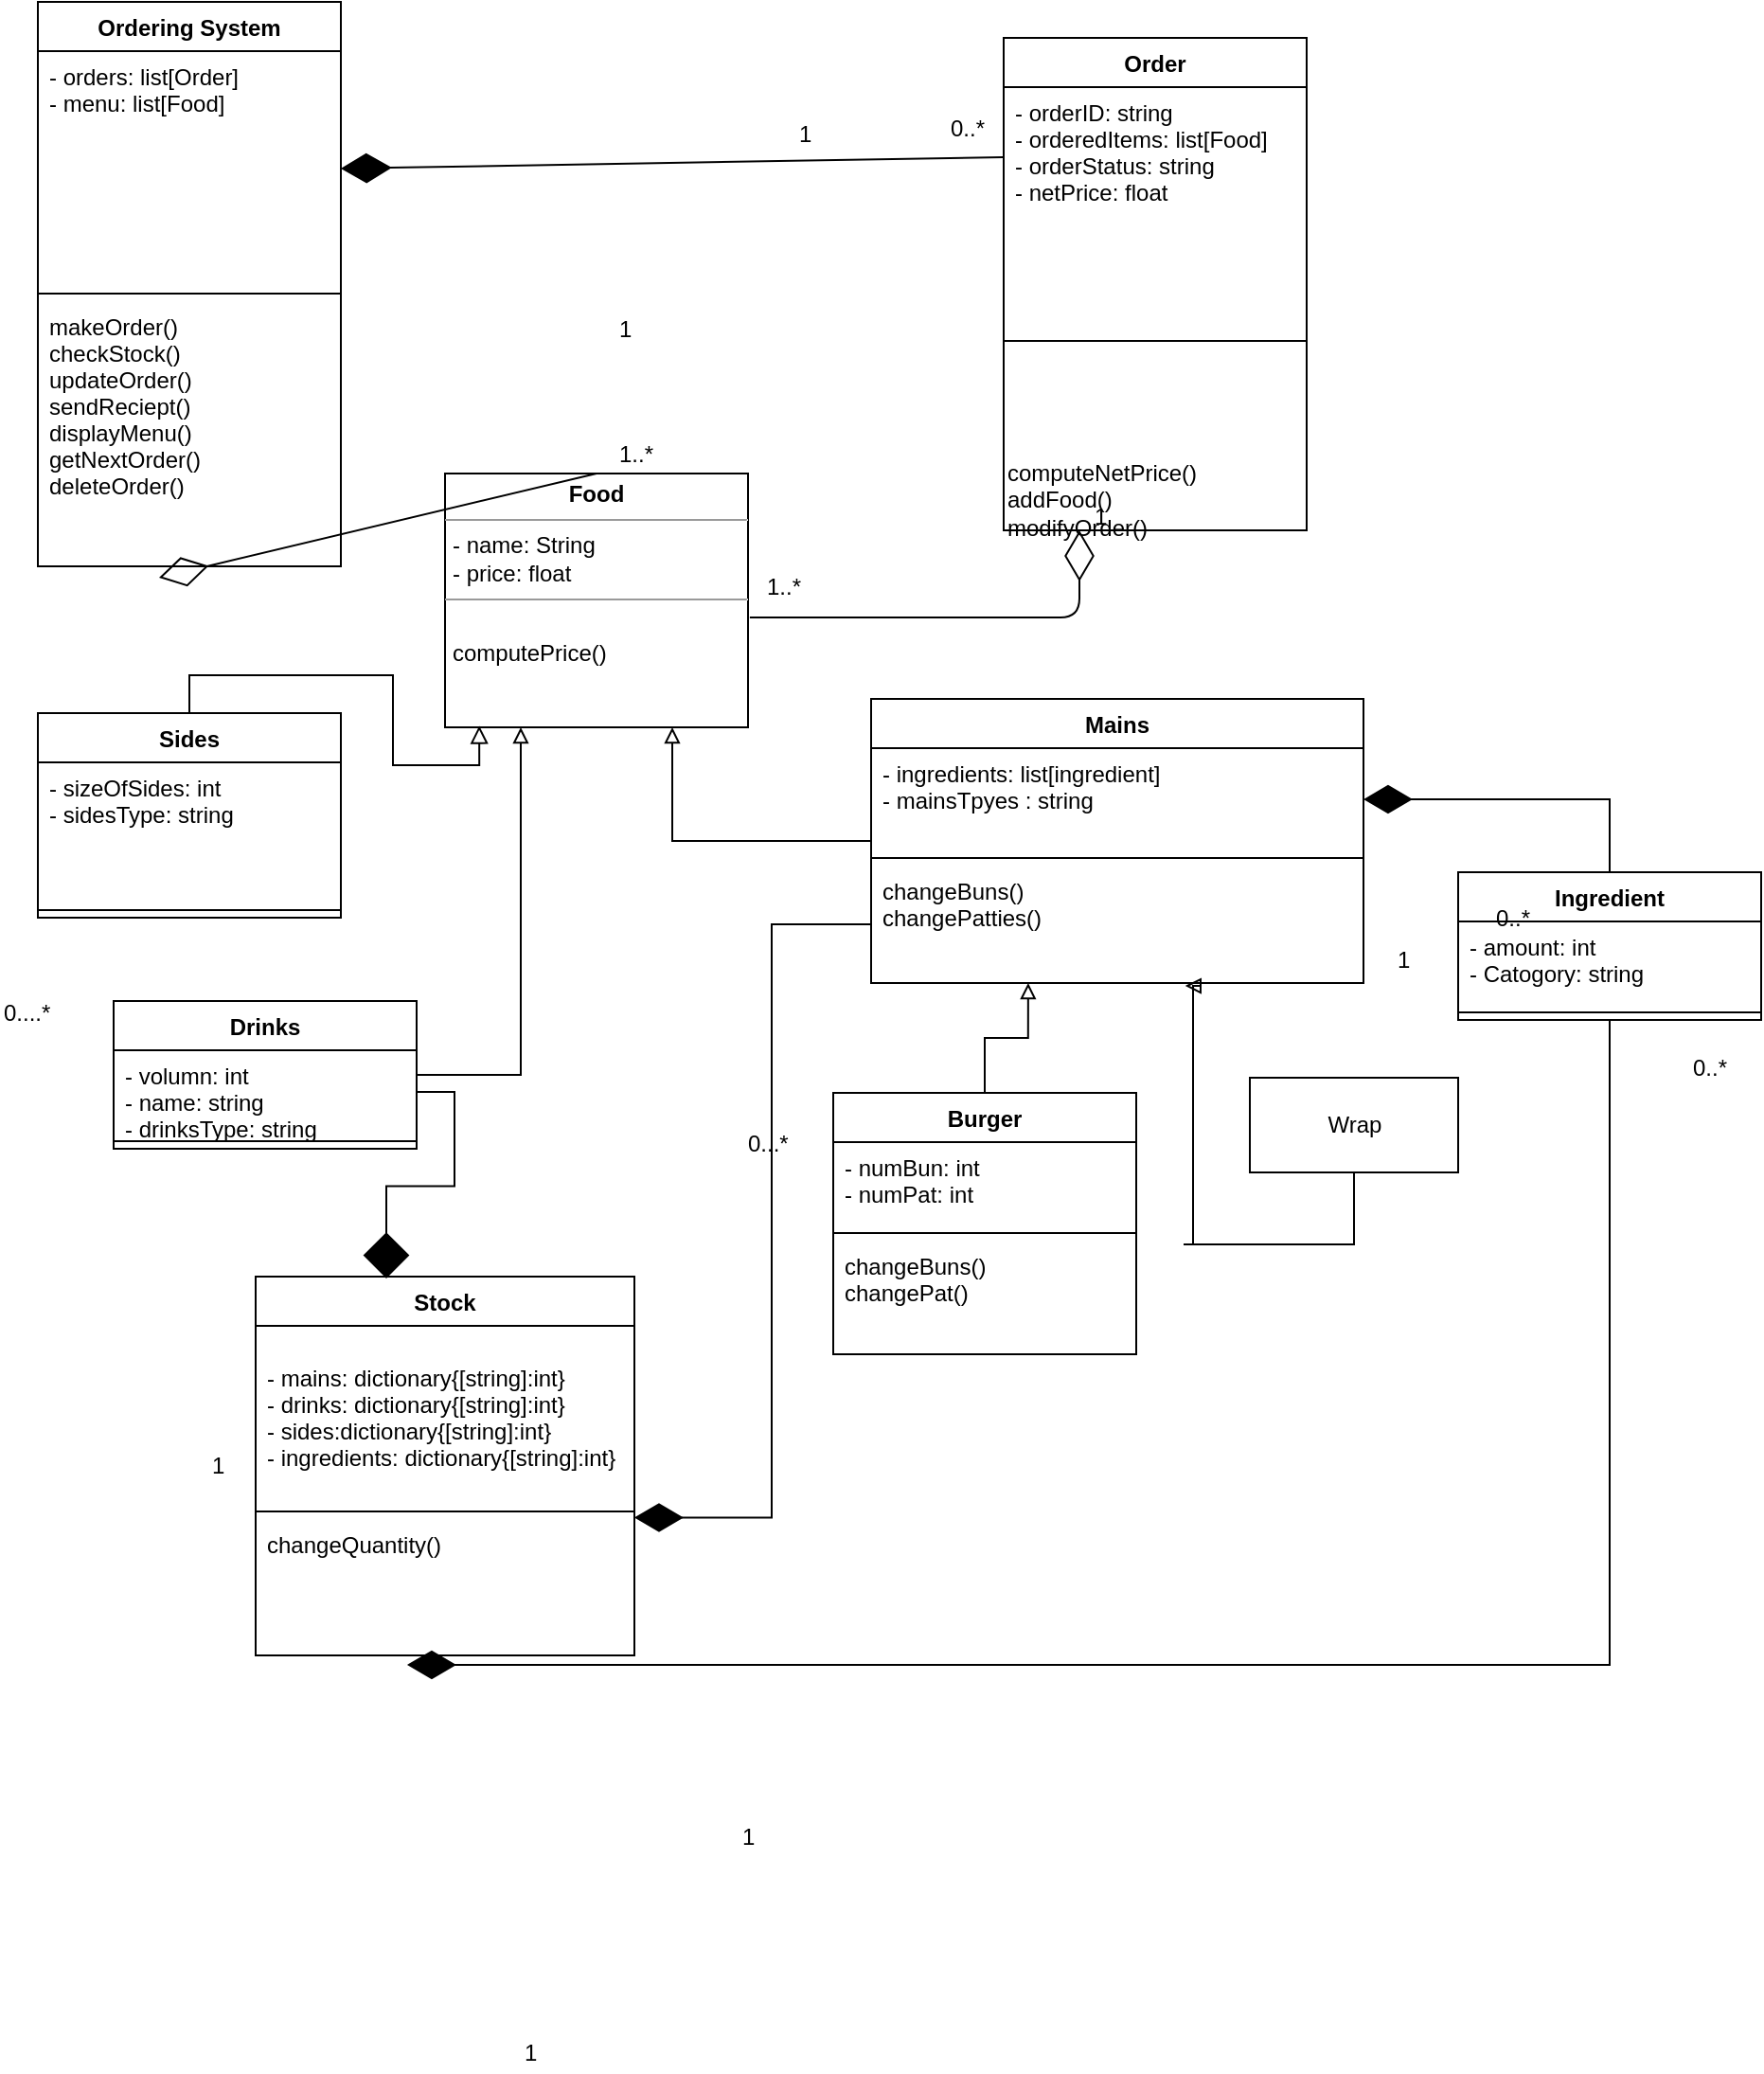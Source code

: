 <mxfile version="10.5.9" type="device"><diagram id="5gytXOl6D4iDugRrKdXu" name="Page-1"><mxGraphModel dx="335" dy="670" grid="1" gridSize="10" guides="1" tooltips="1" connect="1" arrows="1" fold="1" page="1" pageScale="1" pageWidth="827" pageHeight="1169" math="0" shadow="0"><root><mxCell id="0"/><mxCell id="1" parent="0"/><mxCell id="aKEfg9Bj62z_3khP71J6-56" style="edgeStyle=orthogonalEdgeStyle;rounded=0;orthogonalLoop=1;jettySize=auto;html=1;entryX=0.75;entryY=1;entryDx=0;entryDy=0;endArrow=block;endFill=0;" parent="1" source="aKEfg9Bj62z_3khP71J6-57" target="aKEfg9Bj62z_3khP71J6-88" edge="1"><mxGeometry relative="1" as="geometry"/></mxCell><mxCell id="aKEfg9Bj62z_3khP71J6-57" value="Mains" style="swimlane;fontStyle=1;align=center;verticalAlign=top;childLayout=stackLayout;horizontal=1;startSize=26;horizontalStack=0;resizeParent=1;resizeParentMax=0;resizeLast=0;collapsible=1;marginBottom=0;" parent="1" vertex="1"><mxGeometry x="1850" y="1235" width="260" height="150" as="geometry"/></mxCell><mxCell id="aKEfg9Bj62z_3khP71J6-58" value="- ingredients: list[ingredient]&#10;- mainsTpyes : string" style="text;strokeColor=none;fillColor=none;align=left;verticalAlign=top;spacingLeft=4;spacingRight=4;overflow=hidden;rotatable=0;points=[[0,0.5],[1,0.5]];portConstraint=eastwest;" parent="aKEfg9Bj62z_3khP71J6-57" vertex="1"><mxGeometry y="26" width="260" height="54" as="geometry"/></mxCell><mxCell id="aKEfg9Bj62z_3khP71J6-59" value="" style="line;strokeWidth=1;fillColor=none;align=left;verticalAlign=middle;spacingTop=-1;spacingLeft=3;spacingRight=3;rotatable=0;labelPosition=right;points=[];portConstraint=eastwest;" parent="aKEfg9Bj62z_3khP71J6-57" vertex="1"><mxGeometry y="80" width="260" height="8" as="geometry"/></mxCell><mxCell id="aKEfg9Bj62z_3khP71J6-60" value="changeBuns()&#10;changePatties()&#10;&#10;" style="text;strokeColor=none;fillColor=none;align=left;verticalAlign=top;spacingLeft=4;spacingRight=4;overflow=hidden;rotatable=0;points=[[0,0.5],[1,0.5]];portConstraint=eastwest;" parent="aKEfg9Bj62z_3khP71J6-57" vertex="1"><mxGeometry y="88" width="260" height="62" as="geometry"/></mxCell><mxCell id="aKEfg9Bj62z_3khP71J6-61" style="edgeStyle=orthogonalEdgeStyle;rounded=0;orthogonalLoop=1;jettySize=auto;html=1;entryX=0.25;entryY=1;entryDx=0;entryDy=0;endArrow=block;endFill=0;" parent="1" source="aKEfg9Bj62z_3khP71J6-62" target="aKEfg9Bj62z_3khP71J6-88" edge="1"><mxGeometry relative="1" as="geometry"/></mxCell><mxCell id="aKEfg9Bj62z_3khP71J6-62" value="Drinks" style="swimlane;fontStyle=1;align=center;verticalAlign=top;childLayout=stackLayout;horizontal=1;startSize=26;horizontalStack=0;resizeParent=1;resizeParentMax=0;resizeLast=0;collapsible=1;marginBottom=0;" parent="1" vertex="1"><mxGeometry x="1450" y="1394.5" width="160" height="78" as="geometry"/></mxCell><mxCell id="aKEfg9Bj62z_3khP71J6-63" value="- volumn: int&#10;- name: string&#10;- drinksType: string" style="text;strokeColor=none;fillColor=none;align=left;verticalAlign=top;spacingLeft=4;spacingRight=4;overflow=hidden;rotatable=0;points=[[0,0.5],[1,0.5]];portConstraint=eastwest;" parent="aKEfg9Bj62z_3khP71J6-62" vertex="1"><mxGeometry y="26" width="160" height="44" as="geometry"/></mxCell><mxCell id="aKEfg9Bj62z_3khP71J6-64" value="" style="line;strokeWidth=1;fillColor=none;align=left;verticalAlign=middle;spacingTop=-1;spacingLeft=3;spacingRight=3;rotatable=0;labelPosition=right;points=[];portConstraint=eastwest;" parent="aKEfg9Bj62z_3khP71J6-62" vertex="1"><mxGeometry y="70" width="160" height="8" as="geometry"/></mxCell><mxCell id="aKEfg9Bj62z_3khP71J6-74" style="edgeStyle=orthogonalEdgeStyle;rounded=0;orthogonalLoop=1;jettySize=auto;html=1;entryX=0.319;entryY=1;entryDx=0;entryDy=0;entryPerimeter=0;endArrow=block;endFill=0;exitX=0.5;exitY=0;exitDx=0;exitDy=0;" parent="1" source="aKEfg9Bj62z_3khP71J6-156" target="aKEfg9Bj62z_3khP71J6-60" edge="1"><mxGeometry relative="1" as="geometry"><mxPoint x="1935" y="1625.5" as="sourcePoint"/></mxGeometry></mxCell><mxCell id="aKEfg9Bj62z_3khP71J6-76" style="edgeStyle=orthogonalEdgeStyle;rounded=0;orthogonalLoop=1;jettySize=auto;html=1;entryX=0.638;entryY=1.024;entryDx=0;entryDy=0;entryPerimeter=0;endArrow=block;endFill=0;" parent="1" source="aKEfg9Bj62z_3khP71J6-77" target="aKEfg9Bj62z_3khP71J6-60" edge="1"><mxGeometry relative="1" as="geometry"><Array as="points"><mxPoint x="2015" y="1523"/><mxPoint x="2020" y="1523"/><mxPoint x="2020" y="1483"/></Array></mxGeometry></mxCell><mxCell id="aKEfg9Bj62z_3khP71J6-77" value="Wrap" style="html=1;" parent="1" vertex="1"><mxGeometry x="2050" y="1435" width="110" height="50" as="geometry"/></mxCell><mxCell id="aKEfg9Bj62z_3khP71J6-80" value="Order" style="swimlane;fontStyle=1;align=center;verticalAlign=top;childLayout=stackLayout;horizontal=1;startSize=26;horizontalStack=0;resizeParent=1;resizeParentMax=0;resizeLast=0;collapsible=1;marginBottom=0;" parent="1" vertex="1"><mxGeometry x="1920" y="886" width="160" height="260" as="geometry"/></mxCell><mxCell id="aKEfg9Bj62z_3khP71J6-81" value="- orderID: string&#10;- orderedItems: list[Food]&#10;- orderStatus: string&#10;- netPrice: float&#10;" style="text;strokeColor=none;fillColor=none;align=left;verticalAlign=top;spacingLeft=4;spacingRight=4;overflow=hidden;rotatable=0;points=[[0,0.5],[1,0.5]];portConstraint=eastwest;" parent="aKEfg9Bj62z_3khP71J6-80" vertex="1"><mxGeometry y="26" width="160" height="74" as="geometry"/></mxCell><mxCell id="aKEfg9Bj62z_3khP71J6-82" value="" style="line;strokeWidth=1;fillColor=none;align=left;verticalAlign=middle;spacingTop=-1;spacingLeft=3;spacingRight=3;rotatable=0;labelPosition=right;points=[];portConstraint=eastwest;" parent="aKEfg9Bj62z_3khP71J6-80" vertex="1"><mxGeometry y="100" width="160" height="120" as="geometry"/></mxCell><mxCell id="aKEfg9Bj62z_3khP71J6-182" value="computeNetPrice()&lt;br&gt;addFood()&lt;br&gt;modifyOrder()&lt;br&gt;" style="text;html=1;resizable=0;points=[];autosize=1;align=left;verticalAlign=top;spacingTop=-4;" parent="aKEfg9Bj62z_3khP71J6-80" vertex="1"><mxGeometry y="220" width="160" height="40" as="geometry"/></mxCell><mxCell id="aKEfg9Bj62z_3khP71J6-88" value="&lt;p style=&quot;margin: 0px ; margin-top: 4px ; text-align: center&quot;&gt;&lt;b&gt;Food&lt;/b&gt;&lt;/p&gt;&lt;hr size=&quot;1&quot;&gt;&lt;p style=&quot;margin: 0px ; margin-left: 4px&quot;&gt;- name: String&lt;/p&gt;&lt;p style=&quot;margin: 0px ; margin-left: 4px&quot;&gt;- price: float&lt;/p&gt;&lt;hr size=&quot;1&quot;&gt;&lt;p style=&quot;margin: 0px ; margin-left: 4px&quot;&gt;&lt;br&gt;&lt;/p&gt;&lt;p style=&quot;margin: 0px ; margin-left: 4px&quot;&gt;computePrice()&lt;br&gt;&lt;/p&gt;&lt;div&gt;&lt;br&gt;&lt;/div&gt;" style="verticalAlign=top;align=left;overflow=fill;fontSize=12;fontFamily=Helvetica;html=1;" parent="1" vertex="1"><mxGeometry x="1625" y="1116" width="160" height="134" as="geometry"/></mxCell><mxCell id="aKEfg9Bj62z_3khP71J6-93" value="1&lt;br&gt;" style="text;html=1;resizable=0;points=[];autosize=1;align=left;verticalAlign=top;spacingTop=-4;" parent="1" vertex="1"><mxGeometry x="1966" y="1129" width="20" height="20" as="geometry"/></mxCell><mxCell id="aKEfg9Bj62z_3khP71J6-95" value="" style="endArrow=diamondThin;endFill=0;endSize=24;html=1;exitX=0.5;exitY=0;exitDx=0;exitDy=0;entryX=0.4;entryY=1.043;entryDx=0;entryDy=0;entryPerimeter=0;" parent="1" source="aKEfg9Bj62z_3khP71J6-88" target="aKEfg9Bj62z_3khP71J6-180" edge="1"><mxGeometry width="160" relative="1" as="geometry"><mxPoint x="1622" y="1066" as="sourcePoint"/><mxPoint x="1705" y="988" as="targetPoint"/></mxGeometry></mxCell><mxCell id="aKEfg9Bj62z_3khP71J6-97" value="0..*" style="text;html=1;resizable=0;points=[];autosize=1;align=left;verticalAlign=top;spacingTop=-4;" parent="1" vertex="1"><mxGeometry x="1890" y="924" width="30" height="20" as="geometry"/></mxCell><mxCell id="aKEfg9Bj62z_3khP71J6-99" value="1" style="text;html=1;resizable=0;points=[];autosize=1;align=left;verticalAlign=top;spacingTop=-4;" parent="1" vertex="1"><mxGeometry x="1715" y="1030" width="20" height="20" as="geometry"/></mxCell><mxCell id="aKEfg9Bj62z_3khP71J6-100" value="1..*" style="text;html=1;resizable=0;points=[];autosize=1;align=left;verticalAlign=top;spacingTop=-4;" parent="1" vertex="1"><mxGeometry x="1715" y="1096" width="30" height="20" as="geometry"/></mxCell><mxCell id="aKEfg9Bj62z_3khP71J6-110" value="" style="endArrow=diamondThin;endFill=0;endSize=24;html=1;exitX=1.006;exitY=0.567;exitDx=0;exitDy=0;exitPerimeter=0;entryX=0.25;entryY=1;entryDx=0;entryDy=0;" parent="1" source="aKEfg9Bj62z_3khP71J6-88" target="aKEfg9Bj62z_3khP71J6-80" edge="1"><mxGeometry width="160" relative="1" as="geometry"><mxPoint x="1970" y="1183" as="sourcePoint"/><mxPoint x="1970" y="1010" as="targetPoint"/><Array as="points"><mxPoint x="1960" y="1192"/></Array></mxGeometry></mxCell><mxCell id="aKEfg9Bj62z_3khP71J6-112" value="" style="endArrow=diamondThin;endFill=1;endSize=24;html=1;exitX=0;exitY=0.601;exitDx=0;exitDy=0;entryX=1;entryY=0.5;entryDx=0;entryDy=0;exitPerimeter=0;" parent="1" edge="1" target="aKEfg9Bj62z_3khP71J6-178"><mxGeometry width="160" relative="1" as="geometry"><mxPoint x="1920" y="949" as="sourcePoint"/><mxPoint x="1790" y="950.667" as="targetPoint"/></mxGeometry></mxCell><mxCell id="aKEfg9Bj62z_3khP71J6-171" style="edgeStyle=orthogonalEdgeStyle;rounded=0;orthogonalLoop=1;jettySize=auto;html=1;exitX=0.5;exitY=0;exitDx=0;exitDy=0;endArrow=block;endFill=0;endSize=7;strokeWidth=1;jumpSize=6;startSize=6;entryX=0.113;entryY=0.994;entryDx=0;entryDy=0;entryPerimeter=0;" parent="1" source="aKEfg9Bj62z_3khP71J6-113" target="aKEfg9Bj62z_3khP71J6-88" edge="1"><mxGeometry relative="1" as="geometry"><mxPoint x="1650" y="1240" as="targetPoint"/></mxGeometry></mxCell><mxCell id="aKEfg9Bj62z_3khP71J6-113" value="Sides" style="swimlane;fontStyle=1;align=center;verticalAlign=top;childLayout=stackLayout;horizontal=1;startSize=26;horizontalStack=0;resizeParent=1;resizeParentMax=0;resizeLast=0;collapsible=1;marginBottom=0;" parent="1" vertex="1"><mxGeometry x="1410" y="1242.5" width="160" height="108" as="geometry"/></mxCell><mxCell id="aKEfg9Bj62z_3khP71J6-114" value="- sizeOfSides: int&#10;- sidesType: string&#10;" style="text;strokeColor=none;fillColor=none;align=left;verticalAlign=top;spacingLeft=4;spacingRight=4;overflow=hidden;rotatable=0;points=[[0,0.5],[1,0.5]];portConstraint=eastwest;" parent="aKEfg9Bj62z_3khP71J6-113" vertex="1"><mxGeometry y="26" width="160" height="74" as="geometry"/></mxCell><mxCell id="aKEfg9Bj62z_3khP71J6-115" value="" style="line;strokeWidth=1;fillColor=none;align=left;verticalAlign=middle;spacingTop=-1;spacingLeft=3;spacingRight=3;rotatable=0;labelPosition=right;points=[];portConstraint=eastwest;" parent="aKEfg9Bj62z_3khP71J6-113" vertex="1"><mxGeometry y="100" width="160" height="8" as="geometry"/></mxCell><mxCell id="aKEfg9Bj62z_3khP71J6-117" value="Stock" style="swimlane;fontStyle=1;align=center;verticalAlign=top;childLayout=stackLayout;horizontal=1;startSize=26;horizontalStack=0;resizeParent=1;resizeParentMax=0;resizeLast=0;collapsible=1;marginBottom=0;" parent="1" vertex="1"><mxGeometry x="1525" y="1540" width="200" height="200" as="geometry"/></mxCell><mxCell id="aKEfg9Bj62z_3khP71J6-118" value="&#10;- mains: dictionary{[string]:int}&#10;- drinks: dictionary{[string]:int}&#10;- sides:dictionary{[string]:int}&#10;- ingredients: dictionary{[string]:int}&#10;&#10;" style="text;strokeColor=none;fillColor=none;align=left;verticalAlign=top;spacingLeft=4;spacingRight=4;overflow=hidden;rotatable=0;points=[[0,0.5],[1,0.5]];portConstraint=eastwest;" parent="aKEfg9Bj62z_3khP71J6-117" vertex="1"><mxGeometry y="26" width="200" height="94" as="geometry"/></mxCell><mxCell id="aKEfg9Bj62z_3khP71J6-119" value="" style="line;strokeWidth=1;fillColor=none;align=left;verticalAlign=middle;spacingTop=-1;spacingLeft=3;spacingRight=3;rotatable=0;labelPosition=right;points=[];portConstraint=eastwest;" parent="aKEfg9Bj62z_3khP71J6-117" vertex="1"><mxGeometry y="120" width="200" height="8" as="geometry"/></mxCell><mxCell id="aKEfg9Bj62z_3khP71J6-120" value="changeQuantity()&#10;" style="text;strokeColor=none;fillColor=none;align=left;verticalAlign=top;spacingLeft=4;spacingRight=4;overflow=hidden;rotatable=0;points=[[0,0.5],[1,0.5]];portConstraint=eastwest;" parent="aKEfg9Bj62z_3khP71J6-117" vertex="1"><mxGeometry y="128" width="200" height="72" as="geometry"/></mxCell><mxCell id="aKEfg9Bj62z_3khP71J6-155" style="edgeStyle=orthogonalEdgeStyle;rounded=0;orthogonalLoop=1;jettySize=auto;html=1;entryX=1;entryY=0.5;entryDx=0;entryDy=0;endArrow=diamondThin;endFill=1;strokeWidth=1;endSize=23;" parent="1" source="aKEfg9Bj62z_3khP71J6-129" target="aKEfg9Bj62z_3khP71J6-58" edge="1"><mxGeometry relative="1" as="geometry"/></mxCell><mxCell id="aKEfg9Bj62z_3khP71J6-168" style="edgeStyle=orthogonalEdgeStyle;rounded=0;orthogonalLoop=1;jettySize=auto;html=1;entryX=0.4;entryY=1.069;entryDx=0;entryDy=0;entryPerimeter=0;endArrow=diamondThin;endFill=1;endSize=23;strokeWidth=1;" parent="1" source="aKEfg9Bj62z_3khP71J6-129" target="aKEfg9Bj62z_3khP71J6-120" edge="1"><mxGeometry relative="1" as="geometry"/></mxCell><mxCell id="aKEfg9Bj62z_3khP71J6-129" value="Ingredient" style="swimlane;fontStyle=1;align=center;verticalAlign=top;childLayout=stackLayout;horizontal=1;startSize=26;horizontalStack=0;resizeParent=1;resizeParentMax=0;resizeLast=0;collapsible=1;marginBottom=0;" parent="1" vertex="1"><mxGeometry x="2160" y="1326.5" width="160" height="78" as="geometry"/></mxCell><mxCell id="aKEfg9Bj62z_3khP71J6-130" value="- amount: int&#10;- Catogory: string&#10;" style="text;strokeColor=none;fillColor=none;align=left;verticalAlign=top;spacingLeft=4;spacingRight=4;overflow=hidden;rotatable=0;points=[[0,0.5],[1,0.5]];portConstraint=eastwest;" parent="aKEfg9Bj62z_3khP71J6-129" vertex="1"><mxGeometry y="26" width="160" height="44" as="geometry"/></mxCell><mxCell id="aKEfg9Bj62z_3khP71J6-131" value="" style="line;strokeWidth=1;fillColor=none;align=left;verticalAlign=middle;spacingTop=-1;spacingLeft=3;spacingRight=3;rotatable=0;labelPosition=right;points=[];portConstraint=eastwest;" parent="aKEfg9Bj62z_3khP71J6-129" vertex="1"><mxGeometry y="70" width="160" height="8" as="geometry"/></mxCell><mxCell id="aKEfg9Bj62z_3khP71J6-156" value="Burger" style="swimlane;fontStyle=1;align=center;verticalAlign=top;childLayout=stackLayout;horizontal=1;startSize=26;horizontalStack=0;resizeParent=1;resizeParentMax=0;resizeLast=0;collapsible=1;marginBottom=0;" parent="1" vertex="1"><mxGeometry x="1830" y="1443" width="160" height="138" as="geometry"><mxRectangle y="26" width="160" height="40" as="alternateBounds"/></mxGeometry></mxCell><mxCell id="aKEfg9Bj62z_3khP71J6-157" value="- numBun: int&#10;- numPat: int&#10;&#10;" style="text;strokeColor=none;fillColor=none;align=left;verticalAlign=top;spacingLeft=4;spacingRight=4;overflow=hidden;rotatable=0;points=[[0,0.5],[1,0.5]];portConstraint=eastwest;" parent="aKEfg9Bj62z_3khP71J6-156" vertex="1"><mxGeometry y="26" width="160" height="44" as="geometry"/></mxCell><mxCell id="aKEfg9Bj62z_3khP71J6-158" value="" style="line;strokeWidth=1;fillColor=none;align=left;verticalAlign=middle;spacingTop=-1;spacingLeft=3;spacingRight=3;rotatable=0;labelPosition=right;points=[];portConstraint=eastwest;" parent="aKEfg9Bj62z_3khP71J6-156" vertex="1"><mxGeometry y="70" width="160" height="8" as="geometry"/></mxCell><mxCell id="aKEfg9Bj62z_3khP71J6-159" value="changeBuns()&#10;changePat()" style="text;strokeColor=none;fillColor=none;align=left;verticalAlign=top;spacingLeft=4;spacingRight=4;overflow=hidden;rotatable=0;points=[[0,0.5],[1,0.5]];portConstraint=eastwest;" parent="aKEfg9Bj62z_3khP71J6-156" vertex="1"><mxGeometry y="78" width="160" height="60" as="geometry"/></mxCell><mxCell id="aKEfg9Bj62z_3khP71J6-167" style="edgeStyle=orthogonalEdgeStyle;rounded=0;orthogonalLoop=1;jettySize=auto;html=1;entryX=1;entryY=1.077;entryDx=0;entryDy=0;entryPerimeter=0;endArrow=diamondThin;endFill=1;endSize=23;strokeWidth=1;" parent="1" source="aKEfg9Bj62z_3khP71J6-60" target="aKEfg9Bj62z_3khP71J6-118" edge="1"><mxGeometry relative="1" as="geometry"/></mxCell><mxCell id="aKEfg9Bj62z_3khP71J6-177" value="Ordering System&#10;&#10;" style="swimlane;fontStyle=1;align=center;verticalAlign=top;childLayout=stackLayout;horizontal=1;startSize=26;horizontalStack=0;resizeParent=1;resizeParentMax=0;resizeLast=0;collapsible=1;marginBottom=0;" parent="1" vertex="1"><mxGeometry x="1410" y="867" width="160" height="298" as="geometry"/></mxCell><mxCell id="aKEfg9Bj62z_3khP71J6-178" value="- orders: list[Order]&#10;- menu: list[Food]&#10;&#10;" style="text;strokeColor=none;fillColor=none;align=left;verticalAlign=top;spacingLeft=4;spacingRight=4;overflow=hidden;rotatable=0;points=[[0,0.5],[1,0.5]];portConstraint=eastwest;" parent="aKEfg9Bj62z_3khP71J6-177" vertex="1"><mxGeometry y="26" width="160" height="124" as="geometry"/></mxCell><mxCell id="aKEfg9Bj62z_3khP71J6-179" value="" style="line;strokeWidth=1;fillColor=none;align=left;verticalAlign=middle;spacingTop=-1;spacingLeft=3;spacingRight=3;rotatable=0;labelPosition=right;points=[];portConstraint=eastwest;" parent="aKEfg9Bj62z_3khP71J6-177" vertex="1"><mxGeometry y="150" width="160" height="8" as="geometry"/></mxCell><mxCell id="aKEfg9Bj62z_3khP71J6-180" value="makeOrder()&#10;checkStock()&#10;updateOrder()&#10;sendReciept()&#10;displayMenu()&#10;getNextOrder()&#10;deleteOrder()&#10;&#10;" style="text;strokeColor=none;fillColor=none;align=left;verticalAlign=top;spacingLeft=4;spacingRight=4;overflow=hidden;rotatable=0;points=[[0,0.5],[1,0.5]];portConstraint=eastwest;" parent="aKEfg9Bj62z_3khP71J6-177" vertex="1"><mxGeometry y="158" width="160" height="140" as="geometry"/></mxCell><mxCell id="aKEfg9Bj62z_3khP71J6-190" value="1" style="text;html=1;resizable=0;points=[];autosize=1;align=left;verticalAlign=top;spacingTop=-4;" parent="1" vertex="1"><mxGeometry x="1500" y="1630" width="20" height="20" as="geometry"/></mxCell><mxCell id="aKEfg9Bj62z_3khP71J6-191" value="1" style="text;html=1;resizable=0;points=[];autosize=1;align=left;verticalAlign=top;spacingTop=-4;" parent="1" vertex="1"><mxGeometry x="1780" y="1826" width="20" height="20" as="geometry"/></mxCell><mxCell id="aKEfg9Bj62z_3khP71J6-195" value="0....*" style="text;html=1;resizable=0;points=[];autosize=1;align=left;verticalAlign=top;spacingTop=-4;" parent="1" vertex="1"><mxGeometry x="1390" y="1390.5" width="40" height="20" as="geometry"/></mxCell><mxCell id="aKEfg9Bj62z_3khP71J6-196" value="0...*" style="text;html=1;resizable=0;points=[];autosize=1;align=left;verticalAlign=top;spacingTop=-4;" parent="1" vertex="1"><mxGeometry x="1783" y="1460" width="40" height="20" as="geometry"/></mxCell><mxCell id="aKEfg9Bj62z_3khP71J6-197" value="1" style="text;html=1;resizable=0;points=[];autosize=1;align=left;verticalAlign=top;spacingTop=-4;" parent="1" vertex="1"><mxGeometry x="2126" y="1363" width="20" height="20" as="geometry"/></mxCell><mxCell id="aKEfg9Bj62z_3khP71J6-198" value="0..*" style="text;html=1;resizable=0;points=[];autosize=1;align=left;verticalAlign=top;spacingTop=-4;" parent="1" vertex="1"><mxGeometry x="2178" y="1340.5" width="30" height="20" as="geometry"/></mxCell><mxCell id="aKEfg9Bj62z_3khP71J6-199" value="1" style="text;html=1;resizable=0;points=[];autosize=1;align=left;verticalAlign=top;spacingTop=-4;" parent="1" vertex="1"><mxGeometry x="1810" y="927" width="20" height="20" as="geometry"/></mxCell><mxCell id="aKEfg9Bj62z_3khP71J6-202" value="1..*" style="text;html=1;resizable=0;points=[];autosize=1;align=left;verticalAlign=top;spacingTop=-4;" parent="1" vertex="1"><mxGeometry x="1793" y="1166" width="30" height="20" as="geometry"/></mxCell><mxCell id="aKEfg9Bj62z_3khP71J6-203" value="1" style="text;html=1;resizable=0;points=[];autosize=1;align=left;verticalAlign=top;spacingTop=-4;" parent="1" vertex="1"><mxGeometry x="1665" y="1940" width="20" height="20" as="geometry"/></mxCell><mxCell id="aKEfg9Bj62z_3khP71J6-204" value="0..*" style="text;html=1;resizable=0;points=[];autosize=1;align=left;verticalAlign=top;spacingTop=-4;" parent="1" vertex="1"><mxGeometry x="2282" y="1420" width="30" height="20" as="geometry"/></mxCell><mxCell id="tat1_vKzIw_Ny8F0H44E-2" style="edgeStyle=orthogonalEdgeStyle;rounded=0;orthogonalLoop=1;jettySize=auto;html=1;entryX=0.345;entryY=0.005;entryDx=0;entryDy=0;entryPerimeter=0;endArrow=diamond;endFill=1;endSize=22;" edge="1" parent="1" source="aKEfg9Bj62z_3khP71J6-63" target="aKEfg9Bj62z_3khP71J6-117"><mxGeometry relative="1" as="geometry"/></mxCell></root></mxGraphModel></diagram></mxfile>